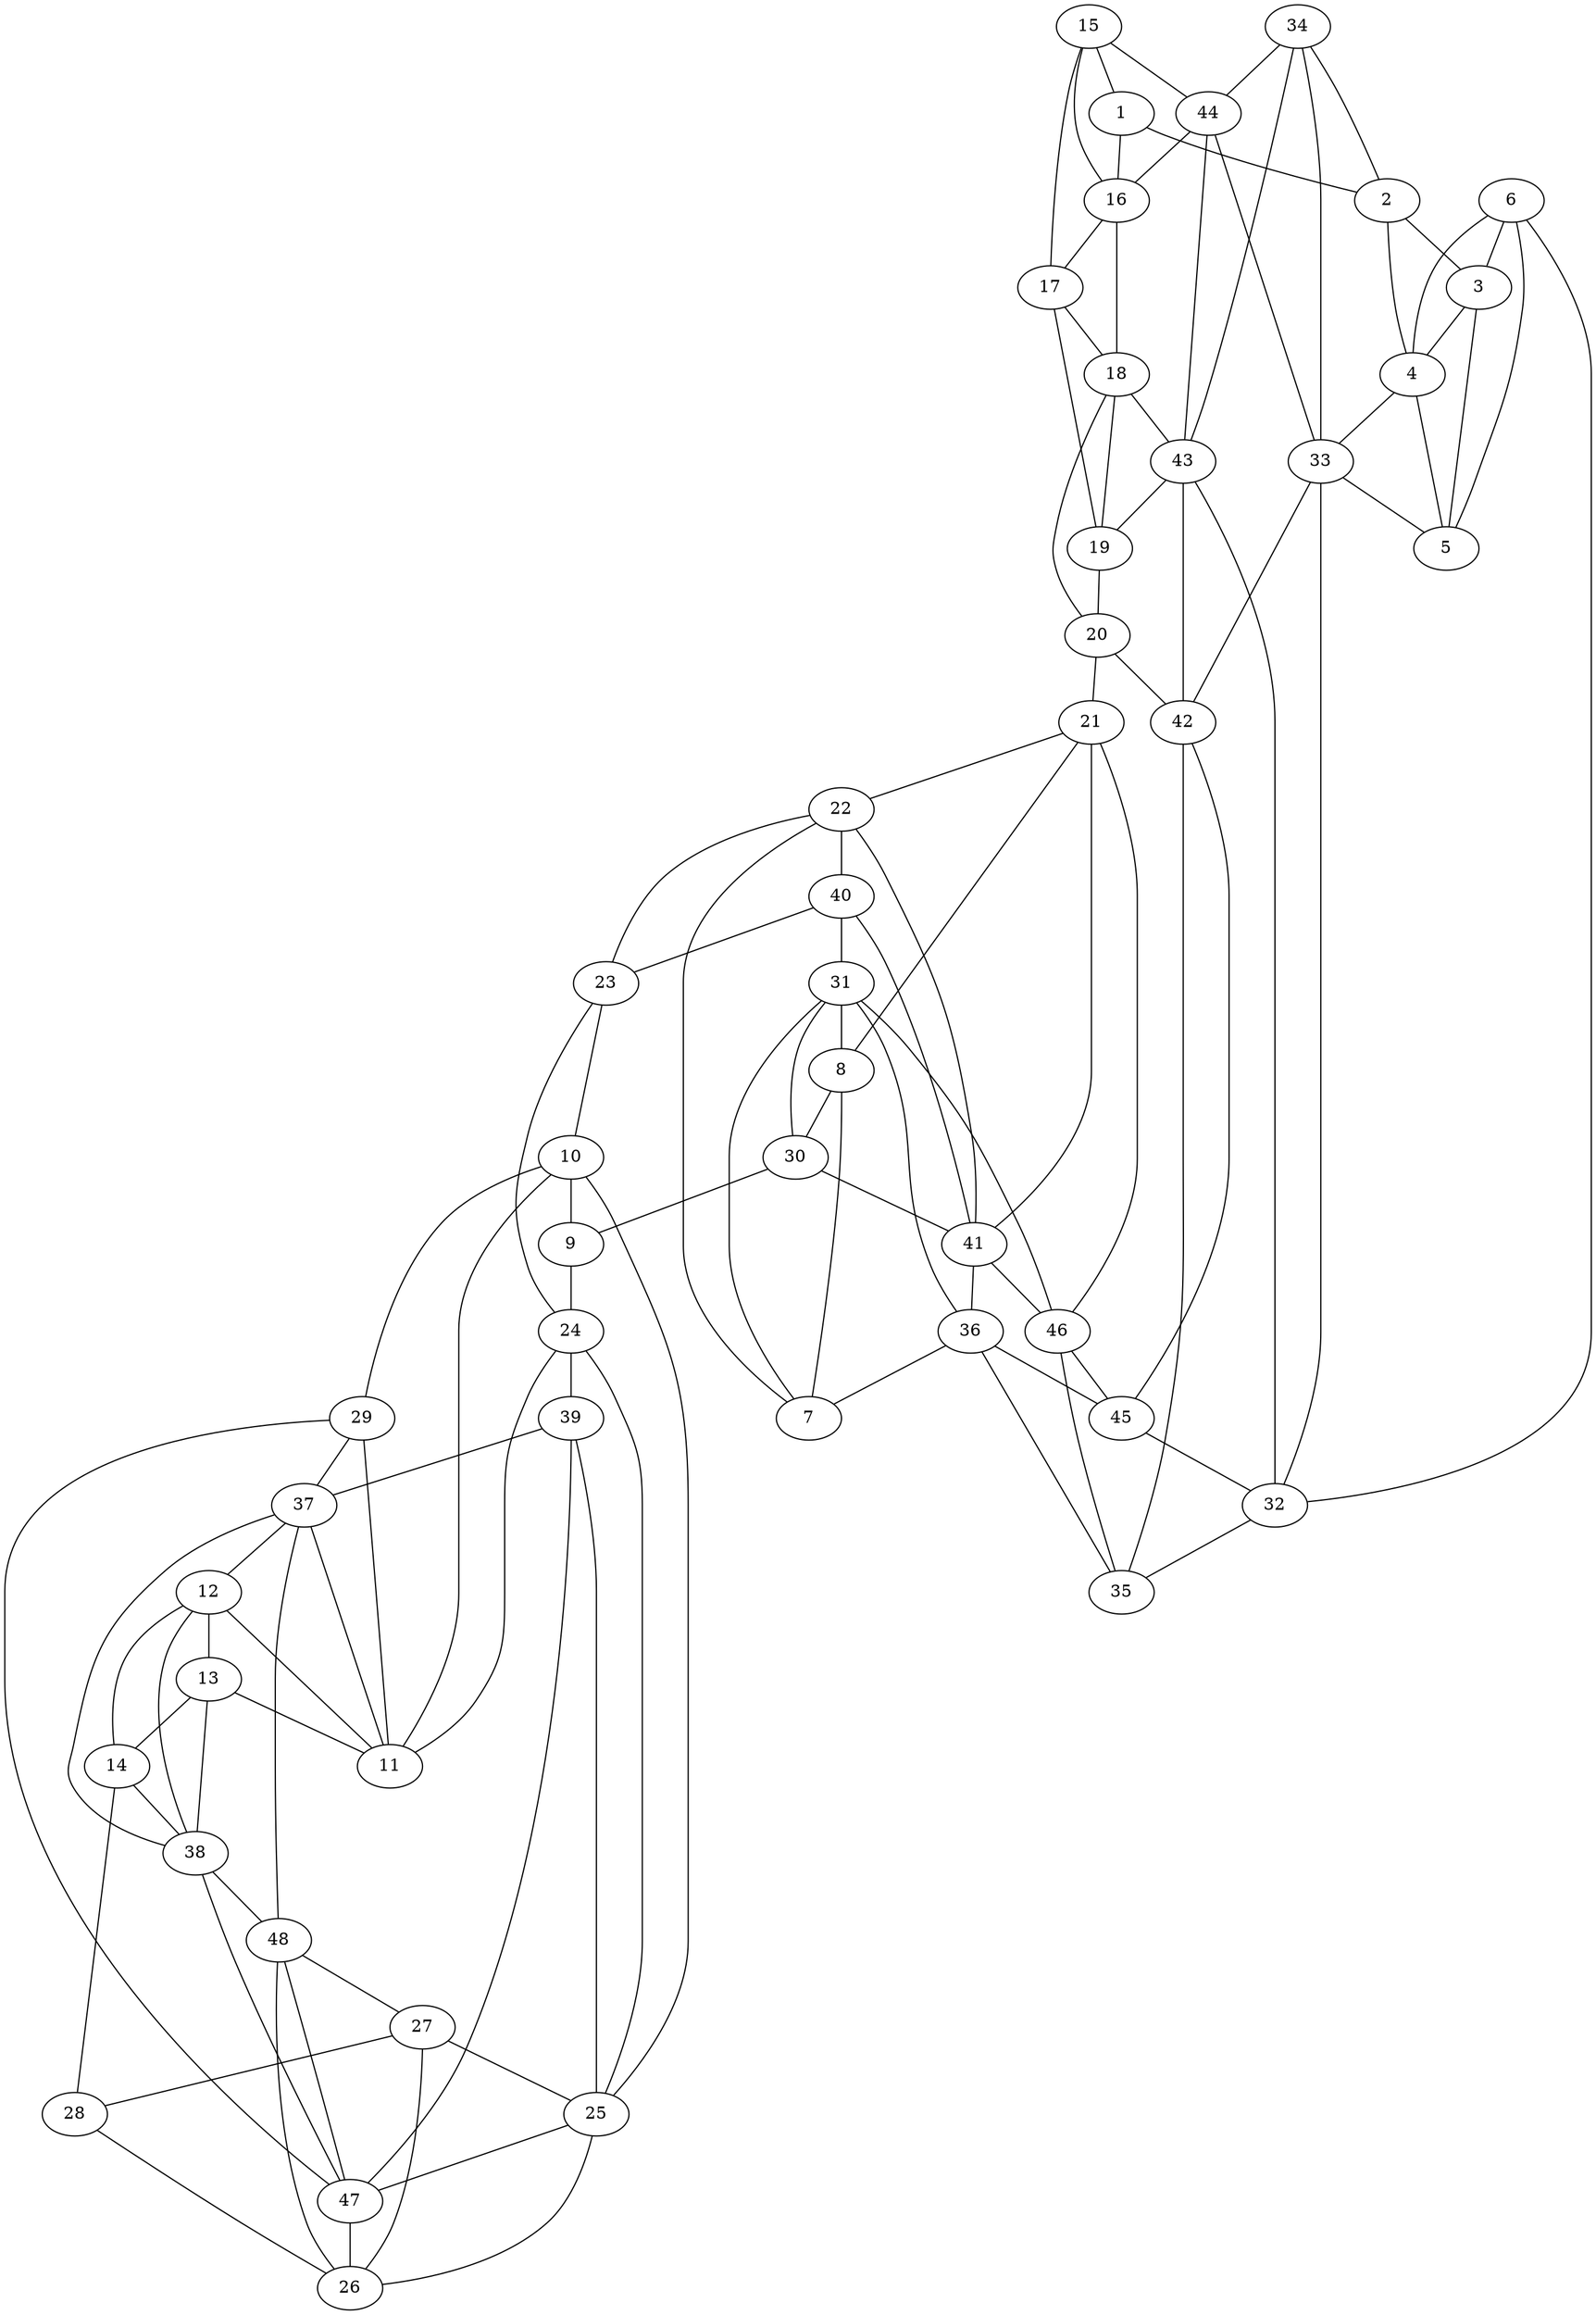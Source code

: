 graph pdb1a5c {
	1	 [aaLength=15,
		sequence=ADVAEELATTAQKLV,
		type=0];
	2	 [aaLength=9,
		sequence=TIKKRFDNI,
		type=0];
	1 -- 2	 [distance0="41.24201",
		frequency=1,
		type0=2];
	16	 [aaLength=11,
		sequence=TQTIKKRFDNI,
		type=0];
	1 -- 16	 [distance0="36.27976",
		frequency=1,
		type0=1];
	3	 [aaLength=13,
		sequence=IENRASYRDLLFG,
		type=0];
	2 -- 3	 [distance0="17.86886",
		distance1="5.0",
		frequency=2,
		type0=1,
		type1=4];
	4	 [aaLength=4,
		sequence=LGKF,
		type=0];
	2 -- 4	 [distance0="35.8857",
		frequency=1,
		type0=2];
	3 -- 4	 [distance0="18.76419",
		distance1="3.0",
		frequency=2,
		type0=2,
		type1=4];
	5	 [aaLength=5,
		sequence=EETLF,
		type=0];
	3 -- 5	 [distance0="28.79757",
		frequency=1,
		type0=3];
	4 -- 5	 [distance0="13.36131",
		frequency=1,
		type0=1];
	33	 [aaLength=6,
		sequence=ISGAIL,
		type=1];
	4 -- 33	 [distance0="0.0",
		frequency=1,
		type0=5];
	6	 [aaLength=8,
		sequence=MVNLLHNE,
		type=0];
	6 -- 3	 [distance0="41.71262",
		frequency=1,
		type0=3];
	6 -- 4	 [distance0="24.10378",
		frequency=1,
		type0=2];
	6 -- 5	 [distance0="16.0283",
		frequency=1,
		type0=1];
	32	 [aaLength=5,
		sequence=IPGIK,
		type=1];
	6 -- 32	 [distance0="2.0",
		frequency=1,
		type0=4];
	7	 [aaLength=11,
		sequence=LAERCKEYYKA,
		type=0];
	8	 [aaLength=21,
		sequence=DLSIHETAWGLARYASICQQN,
		type=0];
	7 -- 8	 [distance0="35.88926",
		frequency=1,
		type0=2];
	22	 [aaLength=21,
		sequence=DLSIHETAWGLARYASICQQN,
		type=0];
	7 -- 22	 [distance0="41.98141",
		frequency=1,
		type0=3];
	31	 [aaLength=9,
		sequence=FAKWRTVLV,
		type=1];
	7 -- 31	 [distance0="3.0",
		frequency=1,
		type0=4];
	21	 [aaLength=10,
		sequence=LAERCKEYYK,
		type=0];
	8 -- 21	 [distance0="33.563",
		frequency=1,
		type0=2];
	30	 [aaLength=9,
		sequence=VPIVEPEIL,
		type=1];
	8 -- 30	 [distance0="2.0",
		frequency=1,
		type0=4];
	9	 [aaLength=22,
		sequence=IEVCAVVTQKVLSCVFKALQEN,
		type=0];
	24	 [aaLength=3,
		sequence=LEG,
		type=0];
	9 -- 24	 [distance0="33.45998",
		frequency=1,
		type0=3];
	10	 [aaLength=3,
		sequence=LEG,
		type=0];
	10 -- 9	 [distance0="31.92146",
		frequency=1,
		type0=1];
	29	 [aaLength=3,
		sequence=ALL,
		type=1];
	10 -- 29	 [distance0="0.0",
		frequency=1,
		type0=5];
	11	 [aaLength=13,
		sequence=TQDVGFLTVRTLR,
		type=0];
	11 -- 10	 [distance0="31.9923",
		frequency=1,
		type0=1];
	12	 [aaLength=12,
		sequence=EEEASVNLNSIN,
		type=0];
	11 -- 12	 [distance0="34.14126",
		frequency=1,
		type0=2];
	11 -- 24	 [distance0="37.81514",
		frequency=1,
		type0=3];
	37	 [aaLength=4,
		sequence=GVVF,
		type=1];
	11 -- 37	 [distance0="8.0",
		frequency=1,
		type0=4];
	13	 [aaLength=11,
		sequence=RALQASVLNTW,
		type=0];
	12 -- 13	 [distance0="27.17128",
		frequency=1,
		type0=1];
	38	 [aaLength=4,
		sequence=ALTF,
		type=1];
	12 -- 38	 [distance0="7.0",
		frequency=1,
		type0=4];
	13 -- 11	 [distance0="61.16224",
		frequency=1,
		type0=3];
	14	 [aaLength=23,
		sequence=KENVAKAREVLLQRAEANSLATY,
		type=0];
	13 -- 14	 [distance0="16.93088",
		distance1="3.0",
		frequency=2,
		type0=1,
		type1=4];
	14 -- 12	 [distance0="42.20158",
		frequency=1,
		type0=2];
	14 -- 38	 [distance0="62.87042",
		frequency=1,
		type0=3];
	15	 [aaLength=15,
		sequence=ADVAEELATTAQKLV,
		type=0];
	15 -- 1	 [distance0="42.17486",
		frequency=1,
		type0=1];
	15 -- 16	 [distance0="44.10974",
		frequency=1,
		type0=2];
	17	 [aaLength=13,
		sequence=IENRASYRDLLFG,
		type=0];
	15 -- 17	 [distance0="50.17027",
		frequency=1,
		type0=3];
	44	 [aaLength=5,
		sequence=GILAA,
		type=1];
	15 -- 44	 [distance0="4.0",
		frequency=1,
		type0=4];
	16 -- 17	 [distance0="18.38768",
		distance1="5.0",
		frequency=2,
		type0=1,
		type1=4];
	18	 [aaLength=3,
		sequence=LGK,
		type=0];
	16 -- 18	 [distance0="41.11829",
		frequency=1,
		type0=3];
	17 -- 18	 [distance0="23.46544",
		distance1="3.0",
		frequency=2,
		type0=2,
		type1=4];
	19	 [aaLength=5,
		sequence=EETLF,
		type=0];
	17 -- 19	 [distance0="28.59018",
		frequency=1,
		type0=3];
	18 -- 19	 [distance0="21.15608",
		frequency=1,
		type0=1];
	43	 [aaLength=6,
		sequence=ISGAIL,
		type=1];
	18 -- 43	 [distance0="1.0",
		frequency=1,
		type0=4];
	20	 [aaLength=7,
		sequence=MVNLLHN,
		type=0];
	19 -- 20	 [distance0="15.87756",
		distance1="8.0",
		frequency=2,
		type0=1,
		type1=4];
	20 -- 21	 [distance0="39.01656",
		frequency=1,
		type0=3];
	20 -- 18	 [distance0="25.8091",
		frequency=1,
		type0=2];
	42	 [aaLength=5,
		sequence=IPGIK,
		type=1];
	20 -- 42	 [distance0="3.0",
		frequency=1,
		type0=4];
	21 -- 22	 [distance0="33.1903",
		frequency=1,
		type0=2];
	41	 [aaLength=9,
		sequence=FAKWRTVLV,
		type=1];
	21 -- 41	 [distance0="4.0",
		frequency=1,
		type0=4];
	23	 [aaLength=22,
		sequence=IEVCAVVTQKVLSCVFKALQEN,
		type=0];
	22 -- 23	 [distance0="39.24596",
		frequency=1,
		type0=3];
	40	 [aaLength=9,
		sequence=VPIVEPEIL,
		type=1];
	22 -- 40	 [distance0="2.0",
		frequency=1,
		type0=4];
	23 -- 10	 [distance0="37.84334",
		frequency=1,
		type0=3];
	24 -- 23	 [distance0="30.05659",
		frequency=1,
		type0=1];
	25	 [aaLength=13,
		sequence=TQDVGFLTVRTLR,
		type=0];
	24 -- 25	 [distance0="32.06854",
		frequency=1,
		type0=2];
	39	 [aaLength=3,
		sequence=ALL,
		type=1];
	24 -- 39	 [distance0="0.0",
		frequency=1,
		type0=5];
	25 -- 10	 [distance0="47.30158",
		frequency=1,
		type0=3];
	26	 [aaLength=12,
		sequence=EEEASVNLNSIN,
		type=0];
	25 -- 26	 [distance0="31.25779",
		frequency=1,
		type0=1];
	47	 [aaLength=4,
		sequence=GVVF,
		type=1];
	25 -- 47	 [distance0="8.0",
		frequency=1,
		type0=4];
	27	 [aaLength=11,
		sequence=RALQASVLNTW,
		type=0];
	26 -- 27	 [distance0="28.54048",
		frequency=1,
		type0=1];
	48	 [aaLength=4,
		sequence=ALTF,
		type=1];
	26 -- 48	 [distance0="7.0",
		frequency=1,
		type0=4];
	27 -- 25	 [distance0="58.45301",
		frequency=1,
		type0=3];
	28	 [aaLength=23,
		sequence=KENVAKAREVLLQRAEANSLATY,
		type=0];
	27 -- 28	 [distance0="17.43367",
		distance1="3.0",
		frequency=2,
		type0=1,
		type1=4];
	28 -- 14	 [distance0="63.56014",
		frequency=1,
		type0=3];
	28 -- 26	 [distance0="40.71606",
		frequency=1,
		type0=2];
	29 -- 11	 [distance0="16.0",
		frequency=1,
		type0=4];
	29 -- 37	 [distance0="40.0",
		frequency=1,
		type0=2];
	29 -- 47	 [distance0="40.0",
		frequency=1,
		type0=3];
	30 -- 9	 [distance0="6.0",
		frequency=1,
		type0=4];
	30 -- 31	 [distance0="41.0",
		frequency=1,
		type0=2];
	30 -- 41	 [distance0="41.0",
		frequency=1,
		type0=3];
	31 -- 8	 [distance0="9.0",
		frequency=1,
		type0=4];
	36	 [aaLength=4,
		sequence=KSTQ,
		type=1];
	31 -- 36	 [distance0="22.0",
		frequency=1,
		type0=2];
	46	 [aaLength=3,
		sequence=KST,
		type=1];
	31 -- 46	 [distance0="22.0",
		frequency=1,
		type0=3];
	35	 [aaLength=4,
		sequence=GLVN,
		type=1];
	32 -- 35	 [distance0="8.0",
		distance1="3.0",
		frequency=2,
		type0=2,
		type1=4];
	33 -- 5	 [distance0="1.0",
		frequency=1,
		type0=4];
	33 -- 32	 [distance0="30.0",
		frequency=1,
		type0=2];
	33 -- 42	 [distance0="30.0",
		frequency=1,
		type0=3];
	34	 [aaLength=5,
		sequence=GILAA,
		type=1];
	34 -- 2	 [distance0="5.0",
		frequency=1,
		type0=4];
	34 -- 33	 [distance0="44.0",
		frequency=1,
		type0=2];
	34 -- 43	 [distance0="44.0",
		frequency=1,
		type0=3];
	34 -- 44	 [distance0="0.0",
		frequency=1,
		type0=1];
	36 -- 7	 [distance0="4.0",
		frequency=1,
		type0=4];
	36 -- 35	 [distance0="11.0",
		frequency=1,
		type0=3];
	45	 [aaLength=3,
		sequence=LVN,
		type=1];
	36 -- 45	 [distance0="10.0",
		frequency=1,
		type0=2];
	37 -- 12	 [distance0="6.0",
		frequency=1,
		type0=4];
	37 -- 38	 [distance0="29.0",
		frequency=1,
		type0=2];
	38 -- 13	 [distance0="3.0",
		frequency=1,
		type0=4];
	38 -- 48	 [distance0="0.0",
		frequency=1,
		type0=1];
	39 -- 25	 [distance0="16.0",
		frequency=1,
		type0=4];
	39 -- 37	 [distance0="40.0",
		frequency=1,
		type0=2];
	39 -- 47	 [distance0="40.0",
		frequency=1,
		type0=3];
	40 -- 23	 [distance0="6.0",
		frequency=1,
		type0=4];
	40 -- 31	 [distance0="41.0",
		frequency=1,
		type0=2];
	40 -- 41	 [distance0="41.0",
		frequency=1,
		type0=3];
	41 -- 22	 [distance0="9.0",
		frequency=1,
		type0=4];
	41 -- 36	 [distance0="22.0",
		frequency=1,
		type0=2];
	41 -- 46	 [distance0="22.0",
		frequency=1,
		type0=3];
	42 -- 35	 [distance0="8.0",
		frequency=1,
		type0=2];
	42 -- 45	 [distance0="9.0",
		distance1="4.0",
		frequency=2,
		type0=3,
		type1=4];
	43 -- 19	 [distance0="1.0",
		frequency=1,
		type0=4];
	43 -- 32	 [distance0="30.0",
		frequency=1,
		type0=2];
	43 -- 42	 [distance0="30.0",
		frequency=1,
		type0=3];
	44 -- 16	 [distance0="3.0",
		frequency=1,
		type0=4];
	44 -- 33	 [distance0="44.0",
		frequency=1,
		type0=2];
	44 -- 43	 [distance0="44.0",
		frequency=1,
		type0=3];
	45 -- 32	 [distance0="9.0",
		frequency=1,
		type0=2];
	46 -- 21	 [distance0="5.0",
		frequency=1,
		type0=4];
	46 -- 35	 [distance0="11.0",
		frequency=1,
		type0=3];
	46 -- 45	 [distance0="10.0",
		frequency=1,
		type0=2];
	47 -- 26	 [distance0="6.0",
		frequency=1,
		type0=4];
	47 -- 38	 [distance0="29.0",
		frequency=1,
		type0=2];
	47 -- 48	 [distance0="29.0",
		frequency=1,
		type0=3];
	48 -- 27	 [distance0="3.0",
		frequency=1,
		type0=4];
	48 -- 37	 [distance0="29.0",
		frequency=1,
		type0=2];
}
